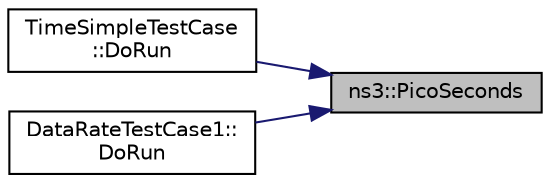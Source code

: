 digraph "ns3::PicoSeconds"
{
 // LATEX_PDF_SIZE
  edge [fontname="Helvetica",fontsize="10",labelfontname="Helvetica",labelfontsize="10"];
  node [fontname="Helvetica",fontsize="10",shape=record];
  rankdir="RL";
  Node1 [label="ns3::PicoSeconds",height=0.2,width=0.4,color="black", fillcolor="grey75", style="filled", fontcolor="black",tooltip="Construct a Time in the indicated unit."];
  Node1 -> Node2 [dir="back",color="midnightblue",fontsize="10",style="solid",fontname="Helvetica"];
  Node2 [label="TimeSimpleTestCase\l::DoRun",height=0.2,width=0.4,color="black", fillcolor="white", style="filled",URL="$class_time_simple_test_case.html#a4420daddc0f37503638626397ec83f41",tooltip="Runs the Simple Time test case."];
  Node1 -> Node3 [dir="back",color="midnightblue",fontsize="10",style="solid",fontname="Helvetica"];
  Node3 [label="DataRateTestCase1::\lDoRun",height=0.2,width=0.4,color="black", fillcolor="white", style="filled",URL="$class_data_rate_test_case1.html#a29a3b879b26297f9f1474f16e94908f2",tooltip="Implementation to actually run this TestCase."];
}
